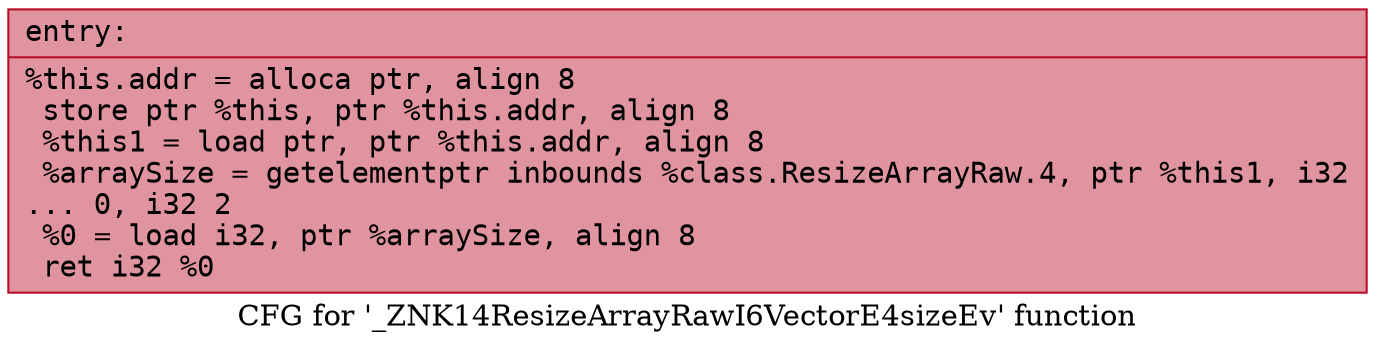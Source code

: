digraph "CFG for '_ZNK14ResizeArrayRawI6VectorE4sizeEv' function" {
	label="CFG for '_ZNK14ResizeArrayRawI6VectorE4sizeEv' function";

	Node0x5621f7744ae0 [shape=record,color="#b70d28ff", style=filled, fillcolor="#b70d2870" fontname="Courier",label="{entry:\l|  %this.addr = alloca ptr, align 8\l  store ptr %this, ptr %this.addr, align 8\l  %this1 = load ptr, ptr %this.addr, align 8\l  %arraySize = getelementptr inbounds %class.ResizeArrayRaw.4, ptr %this1, i32\l... 0, i32 2\l  %0 = load i32, ptr %arraySize, align 8\l  ret i32 %0\l}"];
}
